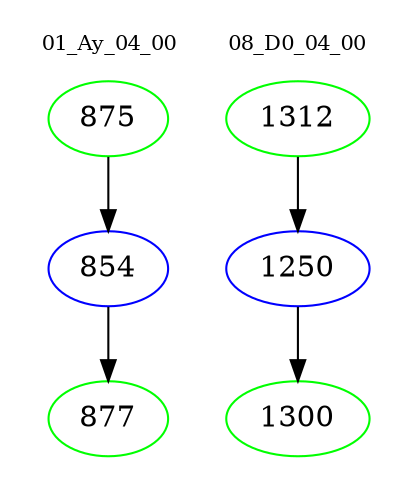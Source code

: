 digraph{
subgraph cluster_0 {
color = white
label = "01_Ay_04_00";
fontsize=10;
T0_875 [label="875", color="green"]
T0_875 -> T0_854 [color="black"]
T0_854 [label="854", color="blue"]
T0_854 -> T0_877 [color="black"]
T0_877 [label="877", color="green"]
}
subgraph cluster_1 {
color = white
label = "08_D0_04_00";
fontsize=10;
T1_1312 [label="1312", color="green"]
T1_1312 -> T1_1250 [color="black"]
T1_1250 [label="1250", color="blue"]
T1_1250 -> T1_1300 [color="black"]
T1_1300 [label="1300", color="green"]
}
}
